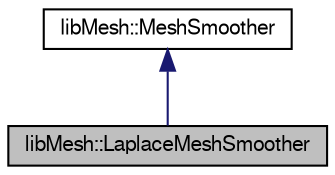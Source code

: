 digraph "libMesh::LaplaceMeshSmoother"
{
  edge [fontname="FreeSans",fontsize="10",labelfontname="FreeSans",labelfontsize="10"];
  node [fontname="FreeSans",fontsize="10",shape=record];
  Node1 [label="libMesh::LaplaceMeshSmoother",height=0.2,width=0.4,color="black", fillcolor="grey75", style="filled", fontcolor="black"];
  Node2 -> Node1 [dir="back",color="midnightblue",fontsize="10",style="solid",fontname="FreeSans"];
  Node2 [label="libMesh::MeshSmoother",height=0.2,width=0.4,color="black", fillcolor="white", style="filled",URL="$classlibMesh_1_1MeshSmoother.html"];
}
